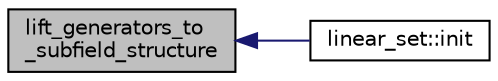digraph "lift_generators_to_subfield_structure"
{
  edge [fontname="Helvetica",fontsize="10",labelfontname="Helvetica",labelfontsize="10"];
  node [fontname="Helvetica",fontsize="10",shape=record];
  rankdir="LR";
  Node6621 [label="lift_generators_to\l_subfield_structure",height=0.2,width=0.4,color="black", fillcolor="grey75", style="filled", fontcolor="black"];
  Node6621 -> Node6622 [dir="back",color="midnightblue",fontsize="10",style="solid",fontname="Helvetica"];
  Node6622 [label="linear_set::init",height=0.2,width=0.4,color="black", fillcolor="white", style="filled",URL="$dd/d86/classlinear__set.html#a7ab24e84423749047d5465cb15505475"];
}

